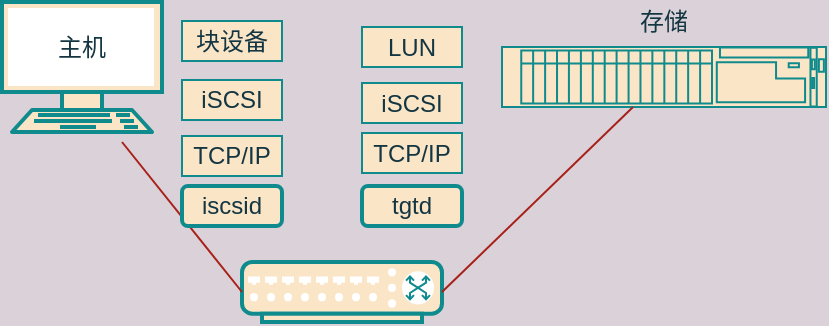 <mxfile version="13.10.0" type="embed">
    <diagram id="wkZx2AX7cwE2MqMOvKCD" name="第 1 页">
        <mxGraphModel dx="1062" dy="692" grid="1" gridSize="10" guides="1" tooltips="1" connect="1" arrows="1" fold="1" page="1" pageScale="1" pageWidth="827" pageHeight="1169" background="#DAD2D8" math="0" shadow="0">
            <root>
                <mxCell id="0"/>
                <mxCell id="1" parent="0"/>
                <mxCell id="2" value="" style="strokeColor=#0F8B8D;html=1;labelPosition=right;align=left;spacingLeft=15;shadow=0;dashed=0;outlineConnect=0;shape=mxgraph.rack.dell.poweredge_r740;rounded=0;sketch=0;fillColor=#FAE5C7;fontColor=#143642;" parent="1" vertex="1">
                    <mxGeometry x="410" y="182.5" width="162" height="30" as="geometry"/>
                </mxCell>
                <mxCell id="3" value="" style="fontColor=#143642;verticalAlign=top;verticalLabelPosition=bottom;labelPosition=center;align=center;html=1;outlineConnect=0;fillColor=#FAE5C7;strokeColor=#0F8B8D;gradientDirection=north;strokeWidth=2;shape=mxgraph.networks.terminal;rounded=0;sketch=0;" parent="1" vertex="1">
                    <mxGeometry x="160" y="160" width="80" height="65" as="geometry"/>
                </mxCell>
                <mxCell id="8" value="" style="fontColor=#143642;verticalAlign=top;verticalLabelPosition=bottom;labelPosition=center;align=center;html=1;outlineConnect=0;fillColor=#FAE5C7;strokeColor=#0F8B8D;gradientDirection=north;strokeWidth=2;shape=mxgraph.networks.switch;rounded=0;sketch=0;" parent="1" vertex="1">
                    <mxGeometry x="280" y="290" width="100" height="30" as="geometry"/>
                </mxCell>
                <mxCell id="10" value="" style="endArrow=none;html=1;strokeColor=#A8201A;fillColor=#FAE5C7;fontColor=#143642;exitX=0;exitY=0.5;exitDx=0;exitDy=0;exitPerimeter=0;labelBackgroundColor=#DAD2D8;" parent="1" source="8" edge="1">
                    <mxGeometry width="50" height="50" relative="1" as="geometry">
                        <mxPoint x="220" y="290" as="sourcePoint"/>
                        <mxPoint x="220" y="230" as="targetPoint"/>
                    </mxGeometry>
                </mxCell>
                <mxCell id="11" value="" style="endArrow=none;html=1;strokeColor=#A8201A;fillColor=#FAE5C7;fontColor=#143642;exitX=1;exitY=0.5;exitDx=0;exitDy=0;exitPerimeter=0;labelBackgroundColor=#DAD2D8;" parent="1" source="8" target="2" edge="1">
                    <mxGeometry width="50" height="50" relative="1" as="geometry">
                        <mxPoint x="460" y="310" as="sourcePoint"/>
                        <mxPoint x="460" y="210" as="targetPoint"/>
                    </mxGeometry>
                </mxCell>
                <mxCell id="12" value="TCP/IP" style="rounded=0;whiteSpace=wrap;html=1;sketch=0;strokeColor=#0F8B8D;fillColor=#FAE5C7;fontColor=#143642;" parent="1" vertex="1">
                    <mxGeometry x="250" y="227" width="50" height="20" as="geometry"/>
                </mxCell>
                <mxCell id="13" value="iSCSI" style="rounded=0;whiteSpace=wrap;html=1;sketch=0;strokeColor=#0F8B8D;fillColor=#FAE5C7;fontColor=#143642;" parent="1" vertex="1">
                    <mxGeometry x="250" y="199" width="50" height="20" as="geometry"/>
                </mxCell>
                <mxCell id="22" value="块设备" style="rounded=0;whiteSpace=wrap;html=1;sketch=0;strokeColor=#0F8B8D;fillColor=#FAE5C7;fontColor=#143642;" parent="1" vertex="1">
                    <mxGeometry x="250" y="169.5" width="50" height="20" as="geometry"/>
                </mxCell>
                <mxCell id="25" value="TCP/IP" style="rounded=0;whiteSpace=wrap;html=1;sketch=0;strokeColor=#0F8B8D;fillColor=#FAE5C7;fontColor=#143642;" vertex="1" parent="1">
                    <mxGeometry x="340" y="225.5" width="50" height="20" as="geometry"/>
                </mxCell>
                <mxCell id="26" value="iSCSI" style="rounded=0;whiteSpace=wrap;html=1;sketch=0;strokeColor=#0F8B8D;fillColor=#FAE5C7;fontColor=#143642;" vertex="1" parent="1">
                    <mxGeometry x="340" y="200.5" width="50" height="20" as="geometry"/>
                </mxCell>
                <mxCell id="27" value="LUN" style="rounded=0;whiteSpace=wrap;html=1;sketch=0;strokeColor=#0F8B8D;fillColor=#FAE5C7;fontColor=#143642;" vertex="1" parent="1">
                    <mxGeometry x="340" y="172.5" width="50" height="20" as="geometry"/>
                </mxCell>
                <mxCell id="28" value="iscsid" style="rounded=1;whiteSpace=wrap;html=1;sketch=0;strokeColor=#0F8B8D;fillColor=#FAE5C7;fontColor=#143642;strokeWidth=2;" vertex="1" parent="1">
                    <mxGeometry x="250" y="252" width="50" height="20" as="geometry"/>
                </mxCell>
                <mxCell id="31" value="tgtd" style="rounded=1;whiteSpace=wrap;html=1;sketch=0;strokeColor=#0F8B8D;fillColor=#FAE5C7;fontColor=#143642;strokeWidth=2;" vertex="1" parent="1">
                    <mxGeometry x="340" y="252" width="50" height="20" as="geometry"/>
                </mxCell>
                <mxCell id="32" value="主机" style="text;html=1;strokeColor=none;fillColor=none;align=center;verticalAlign=middle;whiteSpace=wrap;rounded=0;fontColor=#143642;" vertex="1" parent="1">
                    <mxGeometry x="180" y="173" width="40" height="20" as="geometry"/>
                </mxCell>
                <mxCell id="33" value="存储" style="text;html=1;strokeColor=none;fillColor=none;align=center;verticalAlign=middle;whiteSpace=wrap;rounded=0;sketch=0;fontColor=#143642;" vertex="1" parent="1">
                    <mxGeometry x="471" y="160" width="40" height="20" as="geometry"/>
                </mxCell>
            </root>
        </mxGraphModel>
    </diagram>
</mxfile>